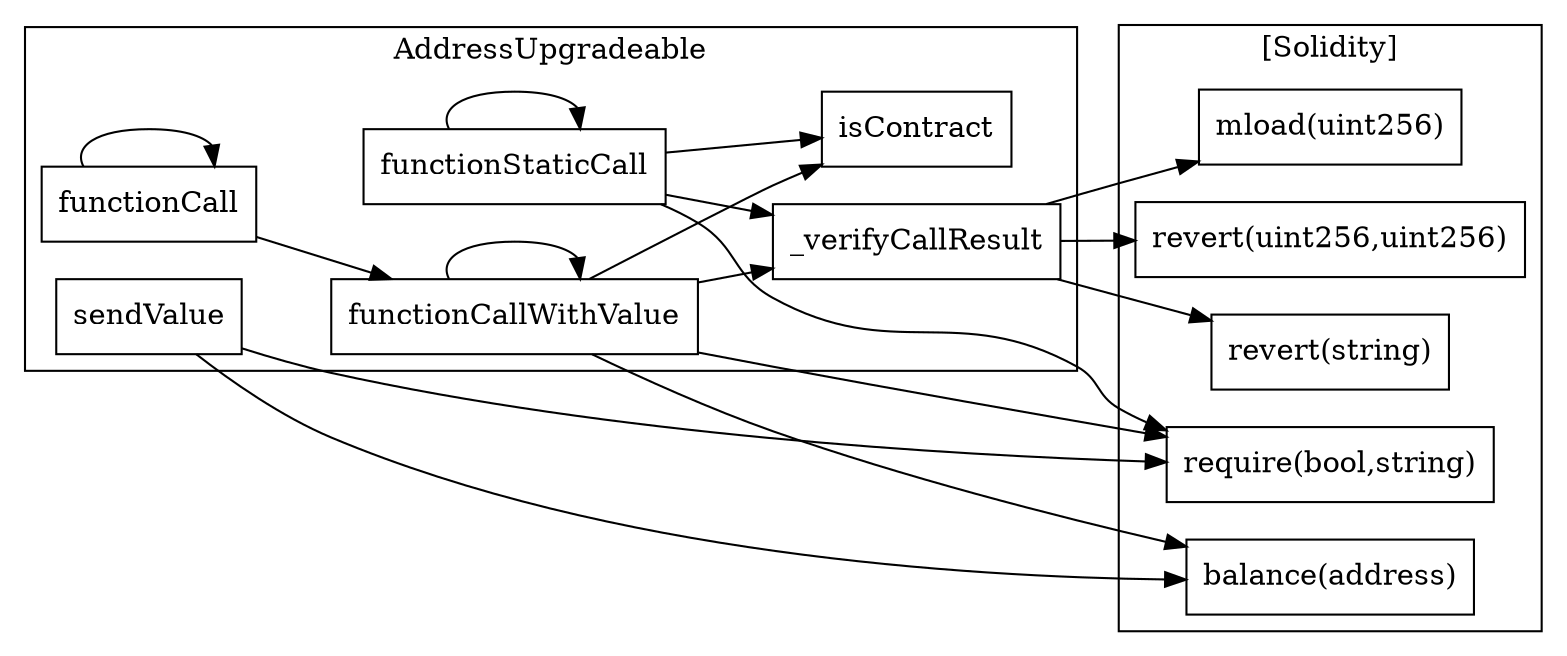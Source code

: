 strict digraph {
rankdir="LR"
node [shape=box]
subgraph cluster_234_AddressUpgradeable {
label = "AddressUpgradeable"
"234_functionCall" [label="functionCall"]
"234_isContract" [label="isContract"]
"234_functionCallWithValue" [label="functionCallWithValue"]
"234_sendValue" [label="sendValue"]
"234__verifyCallResult" [label="_verifyCallResult"]
"234_functionStaticCall" [label="functionStaticCall"]
"234_functionCall" -> "234_functionCallWithValue"
"234_functionCallWithValue" -> "234_functionCallWithValue"
"234_functionStaticCall" -> "234_isContract"
"234_functionCallWithValue" -> "234__verifyCallResult"
"234_functionCallWithValue" -> "234_isContract"
"234_functionStaticCall" -> "234__verifyCallResult"
"234_functionCall" -> "234_functionCall"
"234_functionStaticCall" -> "234_functionStaticCall"
}subgraph cluster_solidity {
label = "[Solidity]"
"mload(uint256)" 
"balance(address)" 
"revert(uint256,uint256)" 
"revert(string)" 
"require(bool,string)" 
"234_sendValue" -> "balance(address)"
"234__verifyCallResult" -> "revert(string)"
"234_functionCallWithValue" -> "require(bool,string)"
"234__verifyCallResult" -> "mload(uint256)"
"234_sendValue" -> "require(bool,string)"
"234_functionStaticCall" -> "require(bool,string)"
"234_functionCallWithValue" -> "balance(address)"
"234__verifyCallResult" -> "revert(uint256,uint256)"
}
}